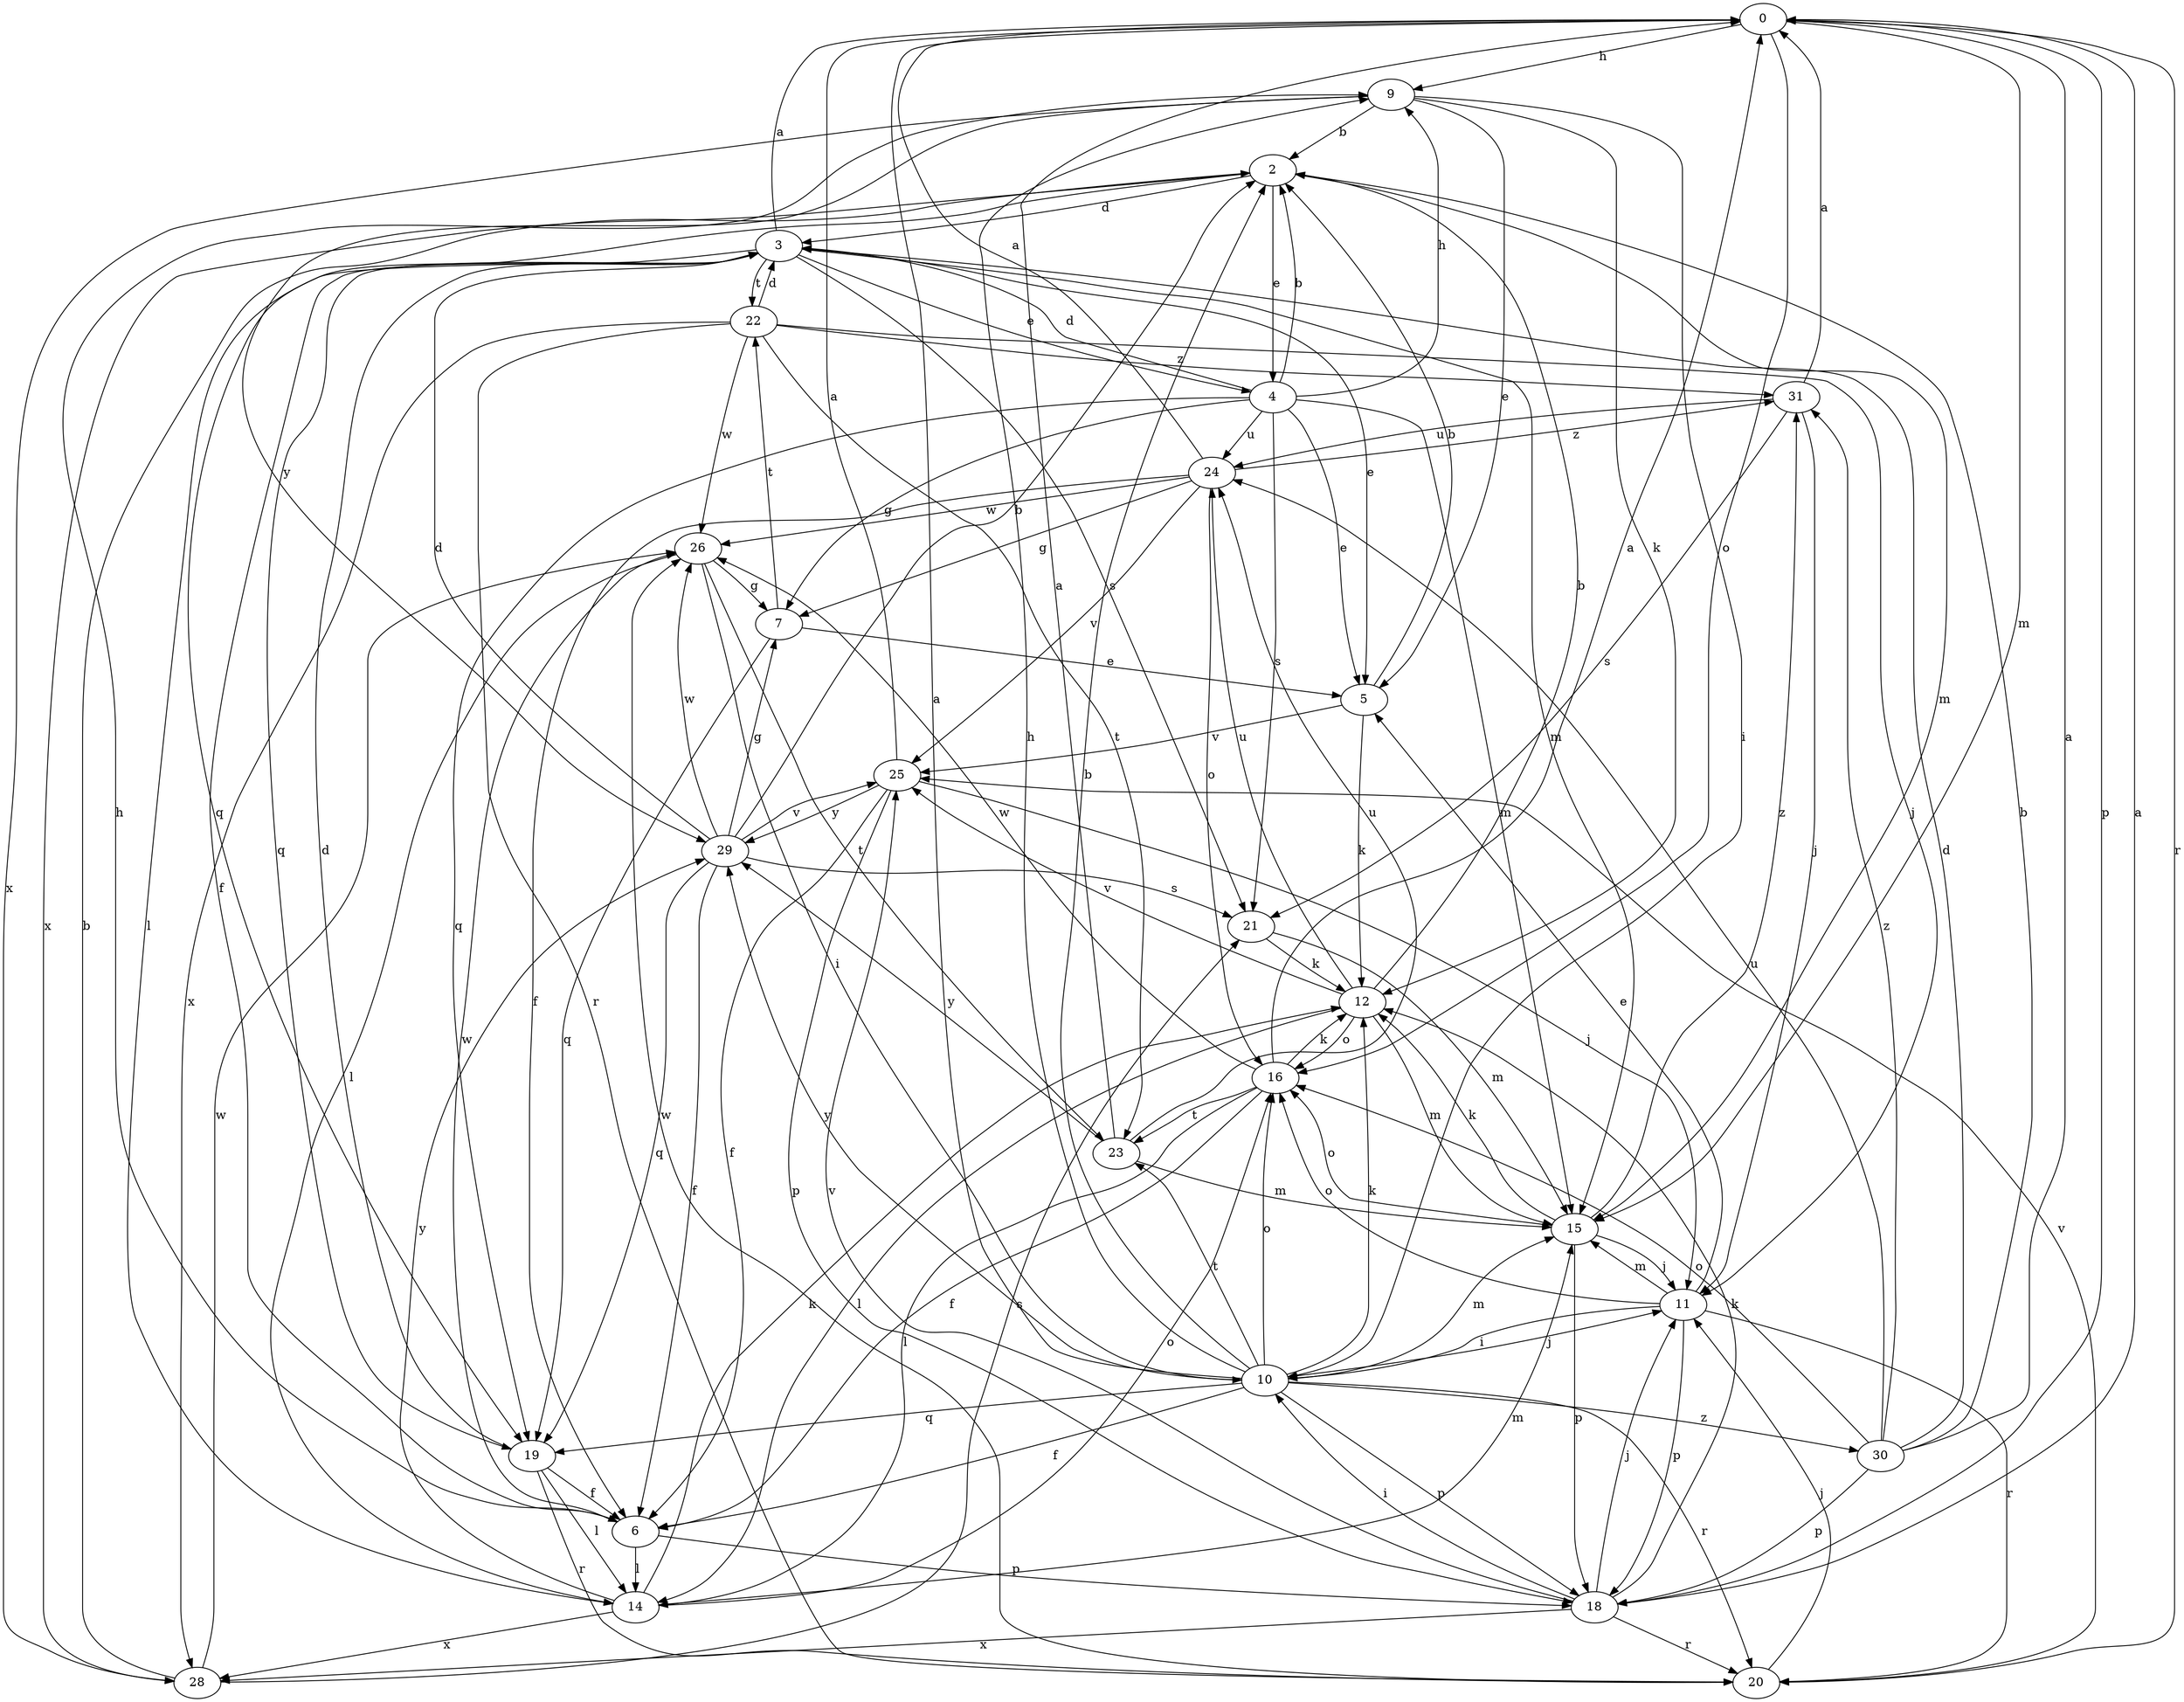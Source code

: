 strict digraph  {
0;
2;
3;
4;
5;
6;
7;
9;
10;
11;
12;
14;
15;
16;
18;
19;
20;
21;
22;
23;
24;
25;
26;
28;
29;
30;
31;
0 -> 9  [label=h];
0 -> 15  [label=m];
0 -> 16  [label=o];
0 -> 18  [label=p];
0 -> 20  [label=r];
2 -> 3  [label=d];
2 -> 4  [label=e];
2 -> 15  [label=m];
2 -> 19  [label=q];
2 -> 28  [label=x];
3 -> 0  [label=a];
3 -> 4  [label=e];
3 -> 5  [label=e];
3 -> 6  [label=f];
3 -> 14  [label=l];
3 -> 15  [label=m];
3 -> 19  [label=q];
3 -> 21  [label=s];
3 -> 22  [label=t];
4 -> 2  [label=b];
4 -> 3  [label=d];
4 -> 5  [label=e];
4 -> 7  [label=g];
4 -> 9  [label=h];
4 -> 15  [label=m];
4 -> 19  [label=q];
4 -> 21  [label=s];
4 -> 24  [label=u];
5 -> 2  [label=b];
5 -> 12  [label=k];
5 -> 25  [label=v];
6 -> 9  [label=h];
6 -> 14  [label=l];
6 -> 18  [label=p];
6 -> 26  [label=w];
7 -> 5  [label=e];
7 -> 19  [label=q];
7 -> 22  [label=t];
9 -> 2  [label=b];
9 -> 5  [label=e];
9 -> 10  [label=i];
9 -> 12  [label=k];
9 -> 28  [label=x];
9 -> 29  [label=y];
10 -> 0  [label=a];
10 -> 2  [label=b];
10 -> 6  [label=f];
10 -> 9  [label=h];
10 -> 11  [label=j];
10 -> 12  [label=k];
10 -> 15  [label=m];
10 -> 16  [label=o];
10 -> 18  [label=p];
10 -> 19  [label=q];
10 -> 20  [label=r];
10 -> 23  [label=t];
10 -> 29  [label=y];
10 -> 30  [label=z];
11 -> 5  [label=e];
11 -> 10  [label=i];
11 -> 15  [label=m];
11 -> 16  [label=o];
11 -> 18  [label=p];
11 -> 20  [label=r];
12 -> 2  [label=b];
12 -> 14  [label=l];
12 -> 15  [label=m];
12 -> 16  [label=o];
12 -> 24  [label=u];
12 -> 25  [label=v];
14 -> 12  [label=k];
14 -> 15  [label=m];
14 -> 16  [label=o];
14 -> 28  [label=x];
14 -> 29  [label=y];
15 -> 11  [label=j];
15 -> 12  [label=k];
15 -> 16  [label=o];
15 -> 18  [label=p];
15 -> 31  [label=z];
16 -> 0  [label=a];
16 -> 6  [label=f];
16 -> 12  [label=k];
16 -> 14  [label=l];
16 -> 23  [label=t];
16 -> 26  [label=w];
18 -> 0  [label=a];
18 -> 10  [label=i];
18 -> 11  [label=j];
18 -> 12  [label=k];
18 -> 20  [label=r];
18 -> 25  [label=v];
18 -> 28  [label=x];
19 -> 3  [label=d];
19 -> 6  [label=f];
19 -> 14  [label=l];
19 -> 20  [label=r];
20 -> 11  [label=j];
20 -> 25  [label=v];
20 -> 26  [label=w];
21 -> 12  [label=k];
21 -> 15  [label=m];
22 -> 3  [label=d];
22 -> 11  [label=j];
22 -> 20  [label=r];
22 -> 23  [label=t];
22 -> 26  [label=w];
22 -> 28  [label=x];
22 -> 31  [label=z];
23 -> 0  [label=a];
23 -> 15  [label=m];
23 -> 24  [label=u];
23 -> 29  [label=y];
24 -> 0  [label=a];
24 -> 6  [label=f];
24 -> 7  [label=g];
24 -> 16  [label=o];
24 -> 25  [label=v];
24 -> 26  [label=w];
24 -> 31  [label=z];
25 -> 0  [label=a];
25 -> 6  [label=f];
25 -> 11  [label=j];
25 -> 18  [label=p];
25 -> 29  [label=y];
26 -> 7  [label=g];
26 -> 10  [label=i];
26 -> 14  [label=l];
26 -> 23  [label=t];
28 -> 2  [label=b];
28 -> 21  [label=s];
28 -> 26  [label=w];
29 -> 2  [label=b];
29 -> 3  [label=d];
29 -> 6  [label=f];
29 -> 7  [label=g];
29 -> 19  [label=q];
29 -> 21  [label=s];
29 -> 25  [label=v];
29 -> 26  [label=w];
30 -> 0  [label=a];
30 -> 2  [label=b];
30 -> 3  [label=d];
30 -> 16  [label=o];
30 -> 18  [label=p];
30 -> 24  [label=u];
30 -> 31  [label=z];
31 -> 0  [label=a];
31 -> 11  [label=j];
31 -> 21  [label=s];
31 -> 24  [label=u];
}
